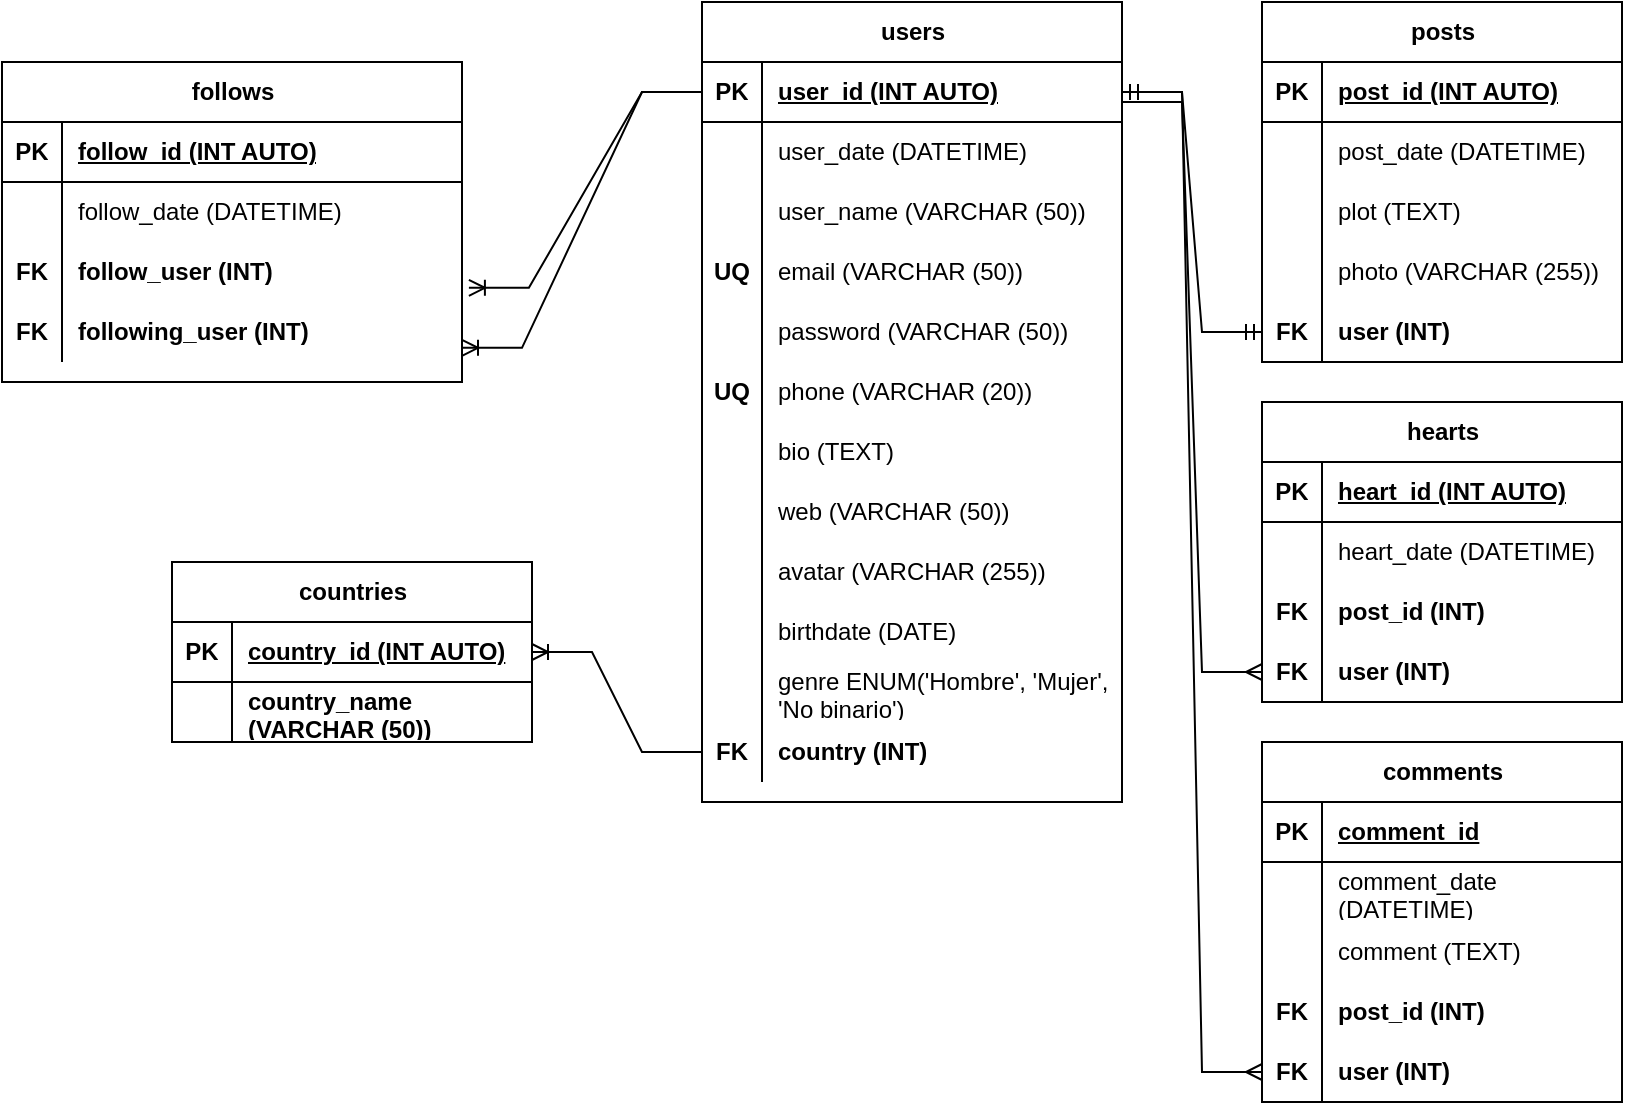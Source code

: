 <mxfile version="21.7.0" type="device">
  <diagram name="Page-1" id="sgZzlH1zVquV4x8EfuHN">
    <mxGraphModel dx="2109" dy="715" grid="1" gridSize="10" guides="1" tooltips="1" connect="1" arrows="1" fold="1" page="1" pageScale="1" pageWidth="850" pageHeight="1100" math="0" shadow="0">
      <root>
        <mxCell id="0" />
        <mxCell id="1" parent="0" />
        <mxCell id="8IPSAMu8CcWXUFWnxKdw-1" value="users" style="shape=table;startSize=30;container=1;collapsible=1;childLayout=tableLayout;fixedRows=1;rowLines=0;fontStyle=1;align=center;resizeLast=1;html=1;" vertex="1" parent="1">
          <mxGeometry x="180" y="290" width="210" height="400" as="geometry" />
        </mxCell>
        <mxCell id="8IPSAMu8CcWXUFWnxKdw-2" value="" style="shape=tableRow;horizontal=0;startSize=0;swimlaneHead=0;swimlaneBody=0;fillColor=none;collapsible=0;dropTarget=0;points=[[0,0.5],[1,0.5]];portConstraint=eastwest;top=0;left=0;right=0;bottom=1;" vertex="1" parent="8IPSAMu8CcWXUFWnxKdw-1">
          <mxGeometry y="30" width="210" height="30" as="geometry" />
        </mxCell>
        <mxCell id="8IPSAMu8CcWXUFWnxKdw-3" value="PK" style="shape=partialRectangle;connectable=0;fillColor=none;top=0;left=0;bottom=0;right=0;fontStyle=1;overflow=hidden;whiteSpace=wrap;html=1;" vertex="1" parent="8IPSAMu8CcWXUFWnxKdw-2">
          <mxGeometry width="30" height="30" as="geometry">
            <mxRectangle width="30" height="30" as="alternateBounds" />
          </mxGeometry>
        </mxCell>
        <mxCell id="8IPSAMu8CcWXUFWnxKdw-4" value="user_id (INT AUTO)" style="shape=partialRectangle;connectable=0;fillColor=none;top=0;left=0;bottom=0;right=0;align=left;spacingLeft=6;fontStyle=5;overflow=hidden;whiteSpace=wrap;html=1;" vertex="1" parent="8IPSAMu8CcWXUFWnxKdw-2">
          <mxGeometry x="30" width="180" height="30" as="geometry">
            <mxRectangle width="180" height="30" as="alternateBounds" />
          </mxGeometry>
        </mxCell>
        <mxCell id="8IPSAMu8CcWXUFWnxKdw-5" value="" style="shape=tableRow;horizontal=0;startSize=0;swimlaneHead=0;swimlaneBody=0;fillColor=none;collapsible=0;dropTarget=0;points=[[0,0.5],[1,0.5]];portConstraint=eastwest;top=0;left=0;right=0;bottom=0;" vertex="1" parent="8IPSAMu8CcWXUFWnxKdw-1">
          <mxGeometry y="60" width="210" height="30" as="geometry" />
        </mxCell>
        <mxCell id="8IPSAMu8CcWXUFWnxKdw-6" value="" style="shape=partialRectangle;connectable=0;fillColor=none;top=0;left=0;bottom=0;right=0;editable=1;overflow=hidden;whiteSpace=wrap;html=1;" vertex="1" parent="8IPSAMu8CcWXUFWnxKdw-5">
          <mxGeometry width="30" height="30" as="geometry">
            <mxRectangle width="30" height="30" as="alternateBounds" />
          </mxGeometry>
        </mxCell>
        <mxCell id="8IPSAMu8CcWXUFWnxKdw-7" value="user_date (DATETIME)" style="shape=partialRectangle;connectable=0;fillColor=none;top=0;left=0;bottom=0;right=0;align=left;spacingLeft=6;overflow=hidden;whiteSpace=wrap;html=1;" vertex="1" parent="8IPSAMu8CcWXUFWnxKdw-5">
          <mxGeometry x="30" width="180" height="30" as="geometry">
            <mxRectangle width="180" height="30" as="alternateBounds" />
          </mxGeometry>
        </mxCell>
        <mxCell id="8IPSAMu8CcWXUFWnxKdw-131" value="" style="shape=tableRow;horizontal=0;startSize=0;swimlaneHead=0;swimlaneBody=0;fillColor=none;collapsible=0;dropTarget=0;points=[[0,0.5],[1,0.5]];portConstraint=eastwest;top=0;left=0;right=0;bottom=0;" vertex="1" parent="8IPSAMu8CcWXUFWnxKdw-1">
          <mxGeometry y="90" width="210" height="30" as="geometry" />
        </mxCell>
        <mxCell id="8IPSAMu8CcWXUFWnxKdw-132" value="" style="shape=partialRectangle;connectable=0;fillColor=none;top=0;left=0;bottom=0;right=0;editable=1;overflow=hidden;whiteSpace=wrap;html=1;" vertex="1" parent="8IPSAMu8CcWXUFWnxKdw-131">
          <mxGeometry width="30" height="30" as="geometry">
            <mxRectangle width="30" height="30" as="alternateBounds" />
          </mxGeometry>
        </mxCell>
        <mxCell id="8IPSAMu8CcWXUFWnxKdw-133" value="user_name (VARCHAR (50))" style="shape=partialRectangle;connectable=0;fillColor=none;top=0;left=0;bottom=0;right=0;align=left;spacingLeft=6;overflow=hidden;whiteSpace=wrap;html=1;" vertex="1" parent="8IPSAMu8CcWXUFWnxKdw-131">
          <mxGeometry x="30" width="180" height="30" as="geometry">
            <mxRectangle width="180" height="30" as="alternateBounds" />
          </mxGeometry>
        </mxCell>
        <mxCell id="8IPSAMu8CcWXUFWnxKdw-8" value="" style="shape=tableRow;horizontal=0;startSize=0;swimlaneHead=0;swimlaneBody=0;fillColor=none;collapsible=0;dropTarget=0;points=[[0,0.5],[1,0.5]];portConstraint=eastwest;top=0;left=0;right=0;bottom=0;" vertex="1" parent="8IPSAMu8CcWXUFWnxKdw-1">
          <mxGeometry y="120" width="210" height="30" as="geometry" />
        </mxCell>
        <mxCell id="8IPSAMu8CcWXUFWnxKdw-9" value="&lt;b&gt;UQ&lt;/b&gt;" style="shape=partialRectangle;connectable=0;fillColor=none;top=0;left=0;bottom=0;right=0;editable=1;overflow=hidden;whiteSpace=wrap;html=1;" vertex="1" parent="8IPSAMu8CcWXUFWnxKdw-8">
          <mxGeometry width="30" height="30" as="geometry">
            <mxRectangle width="30" height="30" as="alternateBounds" />
          </mxGeometry>
        </mxCell>
        <mxCell id="8IPSAMu8CcWXUFWnxKdw-10" value="email (VARCHAR (50))" style="shape=partialRectangle;connectable=0;fillColor=none;top=0;left=0;bottom=0;right=0;align=left;spacingLeft=6;overflow=hidden;whiteSpace=wrap;html=1;" vertex="1" parent="8IPSAMu8CcWXUFWnxKdw-8">
          <mxGeometry x="30" width="180" height="30" as="geometry">
            <mxRectangle width="180" height="30" as="alternateBounds" />
          </mxGeometry>
        </mxCell>
        <mxCell id="8IPSAMu8CcWXUFWnxKdw-11" value="" style="shape=tableRow;horizontal=0;startSize=0;swimlaneHead=0;swimlaneBody=0;fillColor=none;collapsible=0;dropTarget=0;points=[[0,0.5],[1,0.5]];portConstraint=eastwest;top=0;left=0;right=0;bottom=0;" vertex="1" parent="8IPSAMu8CcWXUFWnxKdw-1">
          <mxGeometry y="150" width="210" height="30" as="geometry" />
        </mxCell>
        <mxCell id="8IPSAMu8CcWXUFWnxKdw-12" value="" style="shape=partialRectangle;connectable=0;fillColor=none;top=0;left=0;bottom=0;right=0;editable=1;overflow=hidden;whiteSpace=wrap;html=1;" vertex="1" parent="8IPSAMu8CcWXUFWnxKdw-11">
          <mxGeometry width="30" height="30" as="geometry">
            <mxRectangle width="30" height="30" as="alternateBounds" />
          </mxGeometry>
        </mxCell>
        <mxCell id="8IPSAMu8CcWXUFWnxKdw-13" value="password (VARCHAR (50))" style="shape=partialRectangle;connectable=0;fillColor=none;top=0;left=0;bottom=0;right=0;align=left;spacingLeft=6;overflow=hidden;whiteSpace=wrap;html=1;" vertex="1" parent="8IPSAMu8CcWXUFWnxKdw-11">
          <mxGeometry x="30" width="180" height="30" as="geometry">
            <mxRectangle width="180" height="30" as="alternateBounds" />
          </mxGeometry>
        </mxCell>
        <mxCell id="8IPSAMu8CcWXUFWnxKdw-14" value="" style="shape=tableRow;horizontal=0;startSize=0;swimlaneHead=0;swimlaneBody=0;fillColor=none;collapsible=0;dropTarget=0;points=[[0,0.5],[1,0.5]];portConstraint=eastwest;top=0;left=0;right=0;bottom=0;" vertex="1" parent="8IPSAMu8CcWXUFWnxKdw-1">
          <mxGeometry y="180" width="210" height="30" as="geometry" />
        </mxCell>
        <mxCell id="8IPSAMu8CcWXUFWnxKdw-15" value="&lt;b&gt;UQ&lt;/b&gt;" style="shape=partialRectangle;connectable=0;fillColor=none;top=0;left=0;bottom=0;right=0;editable=1;overflow=hidden;whiteSpace=wrap;html=1;" vertex="1" parent="8IPSAMu8CcWXUFWnxKdw-14">
          <mxGeometry width="30" height="30" as="geometry">
            <mxRectangle width="30" height="30" as="alternateBounds" />
          </mxGeometry>
        </mxCell>
        <mxCell id="8IPSAMu8CcWXUFWnxKdw-16" value="phone (VARCHAR (20))" style="shape=partialRectangle;connectable=0;fillColor=none;top=0;left=0;bottom=0;right=0;align=left;spacingLeft=6;overflow=hidden;whiteSpace=wrap;html=1;" vertex="1" parent="8IPSAMu8CcWXUFWnxKdw-14">
          <mxGeometry x="30" width="180" height="30" as="geometry">
            <mxRectangle width="180" height="30" as="alternateBounds" />
          </mxGeometry>
        </mxCell>
        <mxCell id="8IPSAMu8CcWXUFWnxKdw-36" value="" style="shape=tableRow;horizontal=0;startSize=0;swimlaneHead=0;swimlaneBody=0;fillColor=none;collapsible=0;dropTarget=0;points=[[0,0.5],[1,0.5]];portConstraint=eastwest;top=0;left=0;right=0;bottom=0;" vertex="1" parent="8IPSAMu8CcWXUFWnxKdw-1">
          <mxGeometry y="210" width="210" height="30" as="geometry" />
        </mxCell>
        <mxCell id="8IPSAMu8CcWXUFWnxKdw-37" value="" style="shape=partialRectangle;connectable=0;fillColor=none;top=0;left=0;bottom=0;right=0;editable=1;overflow=hidden;whiteSpace=wrap;html=1;" vertex="1" parent="8IPSAMu8CcWXUFWnxKdw-36">
          <mxGeometry width="30" height="30" as="geometry">
            <mxRectangle width="30" height="30" as="alternateBounds" />
          </mxGeometry>
        </mxCell>
        <mxCell id="8IPSAMu8CcWXUFWnxKdw-38" value="bio (TEXT)" style="shape=partialRectangle;connectable=0;fillColor=none;top=0;left=0;bottom=0;right=0;align=left;spacingLeft=6;overflow=hidden;whiteSpace=wrap;html=1;" vertex="1" parent="8IPSAMu8CcWXUFWnxKdw-36">
          <mxGeometry x="30" width="180" height="30" as="geometry">
            <mxRectangle width="180" height="30" as="alternateBounds" />
          </mxGeometry>
        </mxCell>
        <mxCell id="8IPSAMu8CcWXUFWnxKdw-39" value="" style="shape=tableRow;horizontal=0;startSize=0;swimlaneHead=0;swimlaneBody=0;fillColor=none;collapsible=0;dropTarget=0;points=[[0,0.5],[1,0.5]];portConstraint=eastwest;top=0;left=0;right=0;bottom=0;" vertex="1" parent="8IPSAMu8CcWXUFWnxKdw-1">
          <mxGeometry y="240" width="210" height="30" as="geometry" />
        </mxCell>
        <mxCell id="8IPSAMu8CcWXUFWnxKdw-40" value="" style="shape=partialRectangle;connectable=0;fillColor=none;top=0;left=0;bottom=0;right=0;editable=1;overflow=hidden;whiteSpace=wrap;html=1;" vertex="1" parent="8IPSAMu8CcWXUFWnxKdw-39">
          <mxGeometry width="30" height="30" as="geometry">
            <mxRectangle width="30" height="30" as="alternateBounds" />
          </mxGeometry>
        </mxCell>
        <mxCell id="8IPSAMu8CcWXUFWnxKdw-41" value="web (VARCHAR (50))" style="shape=partialRectangle;connectable=0;fillColor=none;top=0;left=0;bottom=0;right=0;align=left;spacingLeft=6;overflow=hidden;whiteSpace=wrap;html=1;" vertex="1" parent="8IPSAMu8CcWXUFWnxKdw-39">
          <mxGeometry x="30" width="180" height="30" as="geometry">
            <mxRectangle width="180" height="30" as="alternateBounds" />
          </mxGeometry>
        </mxCell>
        <mxCell id="8IPSAMu8CcWXUFWnxKdw-42" value="" style="shape=tableRow;horizontal=0;startSize=0;swimlaneHead=0;swimlaneBody=0;fillColor=none;collapsible=0;dropTarget=0;points=[[0,0.5],[1,0.5]];portConstraint=eastwest;top=0;left=0;right=0;bottom=0;" vertex="1" parent="8IPSAMu8CcWXUFWnxKdw-1">
          <mxGeometry y="270" width="210" height="30" as="geometry" />
        </mxCell>
        <mxCell id="8IPSAMu8CcWXUFWnxKdw-43" value="" style="shape=partialRectangle;connectable=0;fillColor=none;top=0;left=0;bottom=0;right=0;editable=1;overflow=hidden;whiteSpace=wrap;html=1;" vertex="1" parent="8IPSAMu8CcWXUFWnxKdw-42">
          <mxGeometry width="30" height="30" as="geometry">
            <mxRectangle width="30" height="30" as="alternateBounds" />
          </mxGeometry>
        </mxCell>
        <mxCell id="8IPSAMu8CcWXUFWnxKdw-44" value="avatar (VARCHAR (255))" style="shape=partialRectangle;connectable=0;fillColor=none;top=0;left=0;bottom=0;right=0;align=left;spacingLeft=6;overflow=hidden;whiteSpace=wrap;html=1;" vertex="1" parent="8IPSAMu8CcWXUFWnxKdw-42">
          <mxGeometry x="30" width="180" height="30" as="geometry">
            <mxRectangle width="180" height="30" as="alternateBounds" />
          </mxGeometry>
        </mxCell>
        <mxCell id="8IPSAMu8CcWXUFWnxKdw-45" value="" style="shape=tableRow;horizontal=0;startSize=0;swimlaneHead=0;swimlaneBody=0;fillColor=none;collapsible=0;dropTarget=0;points=[[0,0.5],[1,0.5]];portConstraint=eastwest;top=0;left=0;right=0;bottom=0;" vertex="1" parent="8IPSAMu8CcWXUFWnxKdw-1">
          <mxGeometry y="300" width="210" height="30" as="geometry" />
        </mxCell>
        <mxCell id="8IPSAMu8CcWXUFWnxKdw-46" value="" style="shape=partialRectangle;connectable=0;fillColor=none;top=0;left=0;bottom=0;right=0;editable=1;overflow=hidden;whiteSpace=wrap;html=1;" vertex="1" parent="8IPSAMu8CcWXUFWnxKdw-45">
          <mxGeometry width="30" height="30" as="geometry">
            <mxRectangle width="30" height="30" as="alternateBounds" />
          </mxGeometry>
        </mxCell>
        <mxCell id="8IPSAMu8CcWXUFWnxKdw-47" value="birthdate (DATE)" style="shape=partialRectangle;connectable=0;fillColor=none;top=0;left=0;bottom=0;right=0;align=left;spacingLeft=6;overflow=hidden;whiteSpace=wrap;html=1;" vertex="1" parent="8IPSAMu8CcWXUFWnxKdw-45">
          <mxGeometry x="30" width="180" height="30" as="geometry">
            <mxRectangle width="180" height="30" as="alternateBounds" />
          </mxGeometry>
        </mxCell>
        <mxCell id="8IPSAMu8CcWXUFWnxKdw-48" value="" style="shape=tableRow;horizontal=0;startSize=0;swimlaneHead=0;swimlaneBody=0;fillColor=none;collapsible=0;dropTarget=0;points=[[0,0.5],[1,0.5]];portConstraint=eastwest;top=0;left=0;right=0;bottom=0;" vertex="1" parent="8IPSAMu8CcWXUFWnxKdw-1">
          <mxGeometry y="330" width="210" height="30" as="geometry" />
        </mxCell>
        <mxCell id="8IPSAMu8CcWXUFWnxKdw-49" value="" style="shape=partialRectangle;connectable=0;fillColor=none;top=0;left=0;bottom=0;right=0;editable=1;overflow=hidden;whiteSpace=wrap;html=1;" vertex="1" parent="8IPSAMu8CcWXUFWnxKdw-48">
          <mxGeometry width="30" height="30" as="geometry">
            <mxRectangle width="30" height="30" as="alternateBounds" />
          </mxGeometry>
        </mxCell>
        <mxCell id="8IPSAMu8CcWXUFWnxKdw-50" value="genre ENUM(&#39;Hombre&#39;, &#39;Mujer&#39;, &#39;No binario&#39;)" style="shape=partialRectangle;connectable=0;fillColor=none;top=0;left=0;bottom=0;right=0;align=left;spacingLeft=6;overflow=hidden;whiteSpace=wrap;html=1;" vertex="1" parent="8IPSAMu8CcWXUFWnxKdw-48">
          <mxGeometry x="30" width="180" height="30" as="geometry">
            <mxRectangle width="180" height="30" as="alternateBounds" />
          </mxGeometry>
        </mxCell>
        <mxCell id="8IPSAMu8CcWXUFWnxKdw-51" value="" style="shape=tableRow;horizontal=0;startSize=0;swimlaneHead=0;swimlaneBody=0;fillColor=none;collapsible=0;dropTarget=0;points=[[0,0.5],[1,0.5]];portConstraint=eastwest;top=0;left=0;right=0;bottom=0;" vertex="1" parent="8IPSAMu8CcWXUFWnxKdw-1">
          <mxGeometry y="360" width="210" height="30" as="geometry" />
        </mxCell>
        <mxCell id="8IPSAMu8CcWXUFWnxKdw-52" value="&lt;b&gt;FK&lt;/b&gt;" style="shape=partialRectangle;connectable=0;fillColor=none;top=0;left=0;bottom=0;right=0;editable=1;overflow=hidden;whiteSpace=wrap;html=1;" vertex="1" parent="8IPSAMu8CcWXUFWnxKdw-51">
          <mxGeometry width="30" height="30" as="geometry">
            <mxRectangle width="30" height="30" as="alternateBounds" />
          </mxGeometry>
        </mxCell>
        <mxCell id="8IPSAMu8CcWXUFWnxKdw-53" value="&lt;b&gt;country (INT)&lt;/b&gt;" style="shape=partialRectangle;connectable=0;fillColor=none;top=0;left=0;bottom=0;right=0;align=left;spacingLeft=6;overflow=hidden;whiteSpace=wrap;html=1;" vertex="1" parent="8IPSAMu8CcWXUFWnxKdw-51">
          <mxGeometry x="30" width="180" height="30" as="geometry">
            <mxRectangle width="180" height="30" as="alternateBounds" />
          </mxGeometry>
        </mxCell>
        <mxCell id="8IPSAMu8CcWXUFWnxKdw-55" value="posts" style="shape=table;startSize=30;container=1;collapsible=1;childLayout=tableLayout;fixedRows=1;rowLines=0;fontStyle=1;align=center;resizeLast=1;html=1;" vertex="1" parent="1">
          <mxGeometry x="460" y="290" width="180" height="180" as="geometry" />
        </mxCell>
        <mxCell id="8IPSAMu8CcWXUFWnxKdw-56" value="" style="shape=tableRow;horizontal=0;startSize=0;swimlaneHead=0;swimlaneBody=0;fillColor=none;collapsible=0;dropTarget=0;points=[[0,0.5],[1,0.5]];portConstraint=eastwest;top=0;left=0;right=0;bottom=1;" vertex="1" parent="8IPSAMu8CcWXUFWnxKdw-55">
          <mxGeometry y="30" width="180" height="30" as="geometry" />
        </mxCell>
        <mxCell id="8IPSAMu8CcWXUFWnxKdw-57" value="PK" style="shape=partialRectangle;connectable=0;fillColor=none;top=0;left=0;bottom=0;right=0;fontStyle=1;overflow=hidden;whiteSpace=wrap;html=1;" vertex="1" parent="8IPSAMu8CcWXUFWnxKdw-56">
          <mxGeometry width="30" height="30" as="geometry">
            <mxRectangle width="30" height="30" as="alternateBounds" />
          </mxGeometry>
        </mxCell>
        <mxCell id="8IPSAMu8CcWXUFWnxKdw-58" value="post_id (INT AUTO)" style="shape=partialRectangle;connectable=0;fillColor=none;top=0;left=0;bottom=0;right=0;align=left;spacingLeft=6;fontStyle=5;overflow=hidden;whiteSpace=wrap;html=1;" vertex="1" parent="8IPSAMu8CcWXUFWnxKdw-56">
          <mxGeometry x="30" width="150" height="30" as="geometry">
            <mxRectangle width="150" height="30" as="alternateBounds" />
          </mxGeometry>
        </mxCell>
        <mxCell id="8IPSAMu8CcWXUFWnxKdw-59" value="" style="shape=tableRow;horizontal=0;startSize=0;swimlaneHead=0;swimlaneBody=0;fillColor=none;collapsible=0;dropTarget=0;points=[[0,0.5],[1,0.5]];portConstraint=eastwest;top=0;left=0;right=0;bottom=0;" vertex="1" parent="8IPSAMu8CcWXUFWnxKdw-55">
          <mxGeometry y="60" width="180" height="30" as="geometry" />
        </mxCell>
        <mxCell id="8IPSAMu8CcWXUFWnxKdw-60" value="" style="shape=partialRectangle;connectable=0;fillColor=none;top=0;left=0;bottom=0;right=0;editable=1;overflow=hidden;whiteSpace=wrap;html=1;" vertex="1" parent="8IPSAMu8CcWXUFWnxKdw-59">
          <mxGeometry width="30" height="30" as="geometry">
            <mxRectangle width="30" height="30" as="alternateBounds" />
          </mxGeometry>
        </mxCell>
        <mxCell id="8IPSAMu8CcWXUFWnxKdw-61" value="post_date (DATETIME)" style="shape=partialRectangle;connectable=0;fillColor=none;top=0;left=0;bottom=0;right=0;align=left;spacingLeft=6;overflow=hidden;whiteSpace=wrap;html=1;" vertex="1" parent="8IPSAMu8CcWXUFWnxKdw-59">
          <mxGeometry x="30" width="150" height="30" as="geometry">
            <mxRectangle width="150" height="30" as="alternateBounds" />
          </mxGeometry>
        </mxCell>
        <mxCell id="8IPSAMu8CcWXUFWnxKdw-62" value="" style="shape=tableRow;horizontal=0;startSize=0;swimlaneHead=0;swimlaneBody=0;fillColor=none;collapsible=0;dropTarget=0;points=[[0,0.5],[1,0.5]];portConstraint=eastwest;top=0;left=0;right=0;bottom=0;" vertex="1" parent="8IPSAMu8CcWXUFWnxKdw-55">
          <mxGeometry y="90" width="180" height="30" as="geometry" />
        </mxCell>
        <mxCell id="8IPSAMu8CcWXUFWnxKdw-63" value="" style="shape=partialRectangle;connectable=0;fillColor=none;top=0;left=0;bottom=0;right=0;editable=1;overflow=hidden;whiteSpace=wrap;html=1;" vertex="1" parent="8IPSAMu8CcWXUFWnxKdw-62">
          <mxGeometry width="30" height="30" as="geometry">
            <mxRectangle width="30" height="30" as="alternateBounds" />
          </mxGeometry>
        </mxCell>
        <mxCell id="8IPSAMu8CcWXUFWnxKdw-64" value="plot (TEXT)" style="shape=partialRectangle;connectable=0;fillColor=none;top=0;left=0;bottom=0;right=0;align=left;spacingLeft=6;overflow=hidden;whiteSpace=wrap;html=1;" vertex="1" parent="8IPSAMu8CcWXUFWnxKdw-62">
          <mxGeometry x="30" width="150" height="30" as="geometry">
            <mxRectangle width="150" height="30" as="alternateBounds" />
          </mxGeometry>
        </mxCell>
        <mxCell id="8IPSAMu8CcWXUFWnxKdw-65" value="" style="shape=tableRow;horizontal=0;startSize=0;swimlaneHead=0;swimlaneBody=0;fillColor=none;collapsible=0;dropTarget=0;points=[[0,0.5],[1,0.5]];portConstraint=eastwest;top=0;left=0;right=0;bottom=0;" vertex="1" parent="8IPSAMu8CcWXUFWnxKdw-55">
          <mxGeometry y="120" width="180" height="30" as="geometry" />
        </mxCell>
        <mxCell id="8IPSAMu8CcWXUFWnxKdw-66" value="" style="shape=partialRectangle;connectable=0;fillColor=none;top=0;left=0;bottom=0;right=0;editable=1;overflow=hidden;whiteSpace=wrap;html=1;" vertex="1" parent="8IPSAMu8CcWXUFWnxKdw-65">
          <mxGeometry width="30" height="30" as="geometry">
            <mxRectangle width="30" height="30" as="alternateBounds" />
          </mxGeometry>
        </mxCell>
        <mxCell id="8IPSAMu8CcWXUFWnxKdw-67" value="photo (VARCHAR (255))" style="shape=partialRectangle;connectable=0;fillColor=none;top=0;left=0;bottom=0;right=0;align=left;spacingLeft=6;overflow=hidden;whiteSpace=wrap;html=1;" vertex="1" parent="8IPSAMu8CcWXUFWnxKdw-65">
          <mxGeometry x="30" width="150" height="30" as="geometry">
            <mxRectangle width="150" height="30" as="alternateBounds" />
          </mxGeometry>
        </mxCell>
        <mxCell id="8IPSAMu8CcWXUFWnxKdw-68" value="" style="shape=tableRow;horizontal=0;startSize=0;swimlaneHead=0;swimlaneBody=0;fillColor=none;collapsible=0;dropTarget=0;points=[[0,0.5],[1,0.5]];portConstraint=eastwest;top=0;left=0;right=0;bottom=0;" vertex="1" parent="8IPSAMu8CcWXUFWnxKdw-55">
          <mxGeometry y="150" width="180" height="30" as="geometry" />
        </mxCell>
        <mxCell id="8IPSAMu8CcWXUFWnxKdw-69" value="&lt;b&gt;FK&lt;/b&gt;" style="shape=partialRectangle;connectable=0;fillColor=none;top=0;left=0;bottom=0;right=0;editable=1;overflow=hidden;whiteSpace=wrap;html=1;" vertex="1" parent="8IPSAMu8CcWXUFWnxKdw-68">
          <mxGeometry width="30" height="30" as="geometry">
            <mxRectangle width="30" height="30" as="alternateBounds" />
          </mxGeometry>
        </mxCell>
        <mxCell id="8IPSAMu8CcWXUFWnxKdw-70" value="&lt;b&gt;user (INT)&lt;/b&gt;" style="shape=partialRectangle;connectable=0;fillColor=none;top=0;left=0;bottom=0;right=0;align=left;spacingLeft=6;overflow=hidden;whiteSpace=wrap;html=1;" vertex="1" parent="8IPSAMu8CcWXUFWnxKdw-68">
          <mxGeometry x="30" width="150" height="30" as="geometry">
            <mxRectangle width="150" height="30" as="alternateBounds" />
          </mxGeometry>
        </mxCell>
        <mxCell id="8IPSAMu8CcWXUFWnxKdw-71" value="comments" style="shape=table;startSize=30;container=1;collapsible=1;childLayout=tableLayout;fixedRows=1;rowLines=0;fontStyle=1;align=center;resizeLast=1;html=1;" vertex="1" parent="1">
          <mxGeometry x="460" y="660" width="180" height="180" as="geometry" />
        </mxCell>
        <mxCell id="8IPSAMu8CcWXUFWnxKdw-72" value="" style="shape=tableRow;horizontal=0;startSize=0;swimlaneHead=0;swimlaneBody=0;fillColor=none;collapsible=0;dropTarget=0;points=[[0,0.5],[1,0.5]];portConstraint=eastwest;top=0;left=0;right=0;bottom=1;" vertex="1" parent="8IPSAMu8CcWXUFWnxKdw-71">
          <mxGeometry y="30" width="180" height="30" as="geometry" />
        </mxCell>
        <mxCell id="8IPSAMu8CcWXUFWnxKdw-73" value="PK" style="shape=partialRectangle;connectable=0;fillColor=none;top=0;left=0;bottom=0;right=0;fontStyle=1;overflow=hidden;whiteSpace=wrap;html=1;" vertex="1" parent="8IPSAMu8CcWXUFWnxKdw-72">
          <mxGeometry width="30" height="30" as="geometry">
            <mxRectangle width="30" height="30" as="alternateBounds" />
          </mxGeometry>
        </mxCell>
        <mxCell id="8IPSAMu8CcWXUFWnxKdw-74" value="comment_id" style="shape=partialRectangle;connectable=0;fillColor=none;top=0;left=0;bottom=0;right=0;align=left;spacingLeft=6;fontStyle=5;overflow=hidden;whiteSpace=wrap;html=1;" vertex="1" parent="8IPSAMu8CcWXUFWnxKdw-72">
          <mxGeometry x="30" width="150" height="30" as="geometry">
            <mxRectangle width="150" height="30" as="alternateBounds" />
          </mxGeometry>
        </mxCell>
        <mxCell id="8IPSAMu8CcWXUFWnxKdw-75" value="" style="shape=tableRow;horizontal=0;startSize=0;swimlaneHead=0;swimlaneBody=0;fillColor=none;collapsible=0;dropTarget=0;points=[[0,0.5],[1,0.5]];portConstraint=eastwest;top=0;left=0;right=0;bottom=0;" vertex="1" parent="8IPSAMu8CcWXUFWnxKdw-71">
          <mxGeometry y="60" width="180" height="30" as="geometry" />
        </mxCell>
        <mxCell id="8IPSAMu8CcWXUFWnxKdw-76" value="" style="shape=partialRectangle;connectable=0;fillColor=none;top=0;left=0;bottom=0;right=0;editable=1;overflow=hidden;whiteSpace=wrap;html=1;" vertex="1" parent="8IPSAMu8CcWXUFWnxKdw-75">
          <mxGeometry width="30" height="30" as="geometry">
            <mxRectangle width="30" height="30" as="alternateBounds" />
          </mxGeometry>
        </mxCell>
        <mxCell id="8IPSAMu8CcWXUFWnxKdw-77" value="comment_date (DATETIME)" style="shape=partialRectangle;connectable=0;fillColor=none;top=0;left=0;bottom=0;right=0;align=left;spacingLeft=6;overflow=hidden;whiteSpace=wrap;html=1;" vertex="1" parent="8IPSAMu8CcWXUFWnxKdw-75">
          <mxGeometry x="30" width="150" height="30" as="geometry">
            <mxRectangle width="150" height="30" as="alternateBounds" />
          </mxGeometry>
        </mxCell>
        <mxCell id="8IPSAMu8CcWXUFWnxKdw-78" value="" style="shape=tableRow;horizontal=0;startSize=0;swimlaneHead=0;swimlaneBody=0;fillColor=none;collapsible=0;dropTarget=0;points=[[0,0.5],[1,0.5]];portConstraint=eastwest;top=0;left=0;right=0;bottom=0;" vertex="1" parent="8IPSAMu8CcWXUFWnxKdw-71">
          <mxGeometry y="90" width="180" height="30" as="geometry" />
        </mxCell>
        <mxCell id="8IPSAMu8CcWXUFWnxKdw-79" value="" style="shape=partialRectangle;connectable=0;fillColor=none;top=0;left=0;bottom=0;right=0;editable=1;overflow=hidden;whiteSpace=wrap;html=1;" vertex="1" parent="8IPSAMu8CcWXUFWnxKdw-78">
          <mxGeometry width="30" height="30" as="geometry">
            <mxRectangle width="30" height="30" as="alternateBounds" />
          </mxGeometry>
        </mxCell>
        <mxCell id="8IPSAMu8CcWXUFWnxKdw-80" value="comment (TEXT)" style="shape=partialRectangle;connectable=0;fillColor=none;top=0;left=0;bottom=0;right=0;align=left;spacingLeft=6;overflow=hidden;whiteSpace=wrap;html=1;" vertex="1" parent="8IPSAMu8CcWXUFWnxKdw-78">
          <mxGeometry x="30" width="150" height="30" as="geometry">
            <mxRectangle width="150" height="30" as="alternateBounds" />
          </mxGeometry>
        </mxCell>
        <mxCell id="8IPSAMu8CcWXUFWnxKdw-81" value="" style="shape=tableRow;horizontal=0;startSize=0;swimlaneHead=0;swimlaneBody=0;fillColor=none;collapsible=0;dropTarget=0;points=[[0,0.5],[1,0.5]];portConstraint=eastwest;top=0;left=0;right=0;bottom=0;" vertex="1" parent="8IPSAMu8CcWXUFWnxKdw-71">
          <mxGeometry y="120" width="180" height="30" as="geometry" />
        </mxCell>
        <mxCell id="8IPSAMu8CcWXUFWnxKdw-82" value="&lt;b&gt;FK&lt;/b&gt;" style="shape=partialRectangle;connectable=0;fillColor=none;top=0;left=0;bottom=0;right=0;editable=1;overflow=hidden;whiteSpace=wrap;html=1;" vertex="1" parent="8IPSAMu8CcWXUFWnxKdw-81">
          <mxGeometry width="30" height="30" as="geometry">
            <mxRectangle width="30" height="30" as="alternateBounds" />
          </mxGeometry>
        </mxCell>
        <mxCell id="8IPSAMu8CcWXUFWnxKdw-83" value="&lt;b&gt;post_id (INT)&lt;/b&gt;" style="shape=partialRectangle;connectable=0;fillColor=none;top=0;left=0;bottom=0;right=0;align=left;spacingLeft=6;overflow=hidden;whiteSpace=wrap;html=1;" vertex="1" parent="8IPSAMu8CcWXUFWnxKdw-81">
          <mxGeometry x="30" width="150" height="30" as="geometry">
            <mxRectangle width="150" height="30" as="alternateBounds" />
          </mxGeometry>
        </mxCell>
        <mxCell id="8IPSAMu8CcWXUFWnxKdw-84" value="" style="shape=tableRow;horizontal=0;startSize=0;swimlaneHead=0;swimlaneBody=0;fillColor=none;collapsible=0;dropTarget=0;points=[[0,0.5],[1,0.5]];portConstraint=eastwest;top=0;left=0;right=0;bottom=0;" vertex="1" parent="8IPSAMu8CcWXUFWnxKdw-71">
          <mxGeometry y="150" width="180" height="30" as="geometry" />
        </mxCell>
        <mxCell id="8IPSAMu8CcWXUFWnxKdw-85" value="&lt;b&gt;FK&lt;/b&gt;" style="shape=partialRectangle;connectable=0;fillColor=none;top=0;left=0;bottom=0;right=0;editable=1;overflow=hidden;whiteSpace=wrap;html=1;" vertex="1" parent="8IPSAMu8CcWXUFWnxKdw-84">
          <mxGeometry width="30" height="30" as="geometry">
            <mxRectangle width="30" height="30" as="alternateBounds" />
          </mxGeometry>
        </mxCell>
        <mxCell id="8IPSAMu8CcWXUFWnxKdw-86" value="&lt;b&gt;user (INT)&lt;/b&gt;" style="shape=partialRectangle;connectable=0;fillColor=none;top=0;left=0;bottom=0;right=0;align=left;spacingLeft=6;overflow=hidden;whiteSpace=wrap;html=1;" vertex="1" parent="8IPSAMu8CcWXUFWnxKdw-84">
          <mxGeometry x="30" width="150" height="30" as="geometry">
            <mxRectangle width="150" height="30" as="alternateBounds" />
          </mxGeometry>
        </mxCell>
        <mxCell id="8IPSAMu8CcWXUFWnxKdw-87" value="hearts" style="shape=table;startSize=30;container=1;collapsible=1;childLayout=tableLayout;fixedRows=1;rowLines=0;fontStyle=1;align=center;resizeLast=1;html=1;" vertex="1" parent="1">
          <mxGeometry x="460" y="490" width="180" height="150" as="geometry" />
        </mxCell>
        <mxCell id="8IPSAMu8CcWXUFWnxKdw-88" value="" style="shape=tableRow;horizontal=0;startSize=0;swimlaneHead=0;swimlaneBody=0;fillColor=none;collapsible=0;dropTarget=0;points=[[0,0.5],[1,0.5]];portConstraint=eastwest;top=0;left=0;right=0;bottom=1;" vertex="1" parent="8IPSAMu8CcWXUFWnxKdw-87">
          <mxGeometry y="30" width="180" height="30" as="geometry" />
        </mxCell>
        <mxCell id="8IPSAMu8CcWXUFWnxKdw-89" value="PK" style="shape=partialRectangle;connectable=0;fillColor=none;top=0;left=0;bottom=0;right=0;fontStyle=1;overflow=hidden;whiteSpace=wrap;html=1;" vertex="1" parent="8IPSAMu8CcWXUFWnxKdw-88">
          <mxGeometry width="30" height="30" as="geometry">
            <mxRectangle width="30" height="30" as="alternateBounds" />
          </mxGeometry>
        </mxCell>
        <mxCell id="8IPSAMu8CcWXUFWnxKdw-90" value="heart_id (INT AUTO)" style="shape=partialRectangle;connectable=0;fillColor=none;top=0;left=0;bottom=0;right=0;align=left;spacingLeft=6;fontStyle=5;overflow=hidden;whiteSpace=wrap;html=1;" vertex="1" parent="8IPSAMu8CcWXUFWnxKdw-88">
          <mxGeometry x="30" width="150" height="30" as="geometry">
            <mxRectangle width="150" height="30" as="alternateBounds" />
          </mxGeometry>
        </mxCell>
        <mxCell id="8IPSAMu8CcWXUFWnxKdw-91" value="" style="shape=tableRow;horizontal=0;startSize=0;swimlaneHead=0;swimlaneBody=0;fillColor=none;collapsible=0;dropTarget=0;points=[[0,0.5],[1,0.5]];portConstraint=eastwest;top=0;left=0;right=0;bottom=0;" vertex="1" parent="8IPSAMu8CcWXUFWnxKdw-87">
          <mxGeometry y="60" width="180" height="30" as="geometry" />
        </mxCell>
        <mxCell id="8IPSAMu8CcWXUFWnxKdw-92" value="" style="shape=partialRectangle;connectable=0;fillColor=none;top=0;left=0;bottom=0;right=0;editable=1;overflow=hidden;whiteSpace=wrap;html=1;" vertex="1" parent="8IPSAMu8CcWXUFWnxKdw-91">
          <mxGeometry width="30" height="30" as="geometry">
            <mxRectangle width="30" height="30" as="alternateBounds" />
          </mxGeometry>
        </mxCell>
        <mxCell id="8IPSAMu8CcWXUFWnxKdw-93" value="heart_date (DATETIME)" style="shape=partialRectangle;connectable=0;fillColor=none;top=0;left=0;bottom=0;right=0;align=left;spacingLeft=6;overflow=hidden;whiteSpace=wrap;html=1;" vertex="1" parent="8IPSAMu8CcWXUFWnxKdw-91">
          <mxGeometry x="30" width="150" height="30" as="geometry">
            <mxRectangle width="150" height="30" as="alternateBounds" />
          </mxGeometry>
        </mxCell>
        <mxCell id="8IPSAMu8CcWXUFWnxKdw-94" value="" style="shape=tableRow;horizontal=0;startSize=0;swimlaneHead=0;swimlaneBody=0;fillColor=none;collapsible=0;dropTarget=0;points=[[0,0.5],[1,0.5]];portConstraint=eastwest;top=0;left=0;right=0;bottom=0;" vertex="1" parent="8IPSAMu8CcWXUFWnxKdw-87">
          <mxGeometry y="90" width="180" height="30" as="geometry" />
        </mxCell>
        <mxCell id="8IPSAMu8CcWXUFWnxKdw-95" value="&lt;b&gt;FK&lt;/b&gt;" style="shape=partialRectangle;connectable=0;fillColor=none;top=0;left=0;bottom=0;right=0;editable=1;overflow=hidden;whiteSpace=wrap;html=1;" vertex="1" parent="8IPSAMu8CcWXUFWnxKdw-94">
          <mxGeometry width="30" height="30" as="geometry">
            <mxRectangle width="30" height="30" as="alternateBounds" />
          </mxGeometry>
        </mxCell>
        <mxCell id="8IPSAMu8CcWXUFWnxKdw-96" value="&lt;b&gt;post_id (INT)&lt;/b&gt;" style="shape=partialRectangle;connectable=0;fillColor=none;top=0;left=0;bottom=0;right=0;align=left;spacingLeft=6;overflow=hidden;whiteSpace=wrap;html=1;" vertex="1" parent="8IPSAMu8CcWXUFWnxKdw-94">
          <mxGeometry x="30" width="150" height="30" as="geometry">
            <mxRectangle width="150" height="30" as="alternateBounds" />
          </mxGeometry>
        </mxCell>
        <mxCell id="8IPSAMu8CcWXUFWnxKdw-97" value="" style="shape=tableRow;horizontal=0;startSize=0;swimlaneHead=0;swimlaneBody=0;fillColor=none;collapsible=0;dropTarget=0;points=[[0,0.5],[1,0.5]];portConstraint=eastwest;top=0;left=0;right=0;bottom=0;" vertex="1" parent="8IPSAMu8CcWXUFWnxKdw-87">
          <mxGeometry y="120" width="180" height="30" as="geometry" />
        </mxCell>
        <mxCell id="8IPSAMu8CcWXUFWnxKdw-98" value="&lt;b&gt;FK&lt;/b&gt;" style="shape=partialRectangle;connectable=0;fillColor=none;top=0;left=0;bottom=0;right=0;editable=1;overflow=hidden;whiteSpace=wrap;html=1;" vertex="1" parent="8IPSAMu8CcWXUFWnxKdw-97">
          <mxGeometry width="30" height="30" as="geometry">
            <mxRectangle width="30" height="30" as="alternateBounds" />
          </mxGeometry>
        </mxCell>
        <mxCell id="8IPSAMu8CcWXUFWnxKdw-99" value="&lt;b&gt;user (INT)&lt;/b&gt;" style="shape=partialRectangle;connectable=0;fillColor=none;top=0;left=0;bottom=0;right=0;align=left;spacingLeft=6;overflow=hidden;whiteSpace=wrap;html=1;" vertex="1" parent="8IPSAMu8CcWXUFWnxKdw-97">
          <mxGeometry x="30" width="150" height="30" as="geometry">
            <mxRectangle width="150" height="30" as="alternateBounds" />
          </mxGeometry>
        </mxCell>
        <mxCell id="8IPSAMu8CcWXUFWnxKdw-100" value="follows" style="shape=table;startSize=30;container=1;collapsible=1;childLayout=tableLayout;fixedRows=1;rowLines=0;fontStyle=1;align=center;resizeLast=1;html=1;" vertex="1" parent="1">
          <mxGeometry x="-170" y="320" width="230" height="160" as="geometry" />
        </mxCell>
        <mxCell id="8IPSAMu8CcWXUFWnxKdw-101" value="" style="shape=tableRow;horizontal=0;startSize=0;swimlaneHead=0;swimlaneBody=0;fillColor=none;collapsible=0;dropTarget=0;points=[[0,0.5],[1,0.5]];portConstraint=eastwest;top=0;left=0;right=0;bottom=1;" vertex="1" parent="8IPSAMu8CcWXUFWnxKdw-100">
          <mxGeometry y="30" width="230" height="30" as="geometry" />
        </mxCell>
        <mxCell id="8IPSAMu8CcWXUFWnxKdw-102" value="PK" style="shape=partialRectangle;connectable=0;fillColor=none;top=0;left=0;bottom=0;right=0;fontStyle=1;overflow=hidden;whiteSpace=wrap;html=1;" vertex="1" parent="8IPSAMu8CcWXUFWnxKdw-101">
          <mxGeometry width="30" height="30" as="geometry">
            <mxRectangle width="30" height="30" as="alternateBounds" />
          </mxGeometry>
        </mxCell>
        <mxCell id="8IPSAMu8CcWXUFWnxKdw-103" value="follow_id (INT AUTO)" style="shape=partialRectangle;connectable=0;fillColor=none;top=0;left=0;bottom=0;right=0;align=left;spacingLeft=6;fontStyle=5;overflow=hidden;whiteSpace=wrap;html=1;" vertex="1" parent="8IPSAMu8CcWXUFWnxKdw-101">
          <mxGeometry x="30" width="200" height="30" as="geometry">
            <mxRectangle width="200" height="30" as="alternateBounds" />
          </mxGeometry>
        </mxCell>
        <mxCell id="8IPSAMu8CcWXUFWnxKdw-104" value="" style="shape=tableRow;horizontal=0;startSize=0;swimlaneHead=0;swimlaneBody=0;fillColor=none;collapsible=0;dropTarget=0;points=[[0,0.5],[1,0.5]];portConstraint=eastwest;top=0;left=0;right=0;bottom=0;" vertex="1" parent="8IPSAMu8CcWXUFWnxKdw-100">
          <mxGeometry y="60" width="230" height="30" as="geometry" />
        </mxCell>
        <mxCell id="8IPSAMu8CcWXUFWnxKdw-105" value="" style="shape=partialRectangle;connectable=0;fillColor=none;top=0;left=0;bottom=0;right=0;editable=1;overflow=hidden;whiteSpace=wrap;html=1;" vertex="1" parent="8IPSAMu8CcWXUFWnxKdw-104">
          <mxGeometry width="30" height="30" as="geometry">
            <mxRectangle width="30" height="30" as="alternateBounds" />
          </mxGeometry>
        </mxCell>
        <mxCell id="8IPSAMu8CcWXUFWnxKdw-106" value="follow_date (DATETIME)" style="shape=partialRectangle;connectable=0;fillColor=none;top=0;left=0;bottom=0;right=0;align=left;spacingLeft=6;overflow=hidden;whiteSpace=wrap;html=1;" vertex="1" parent="8IPSAMu8CcWXUFWnxKdw-104">
          <mxGeometry x="30" width="200" height="30" as="geometry">
            <mxRectangle width="200" height="30" as="alternateBounds" />
          </mxGeometry>
        </mxCell>
        <mxCell id="8IPSAMu8CcWXUFWnxKdw-107" value="" style="shape=tableRow;horizontal=0;startSize=0;swimlaneHead=0;swimlaneBody=0;fillColor=none;collapsible=0;dropTarget=0;points=[[0,0.5],[1,0.5]];portConstraint=eastwest;top=0;left=0;right=0;bottom=0;" vertex="1" parent="8IPSAMu8CcWXUFWnxKdw-100">
          <mxGeometry y="90" width="230" height="30" as="geometry" />
        </mxCell>
        <mxCell id="8IPSAMu8CcWXUFWnxKdw-108" value="&lt;b&gt;FK&lt;/b&gt;" style="shape=partialRectangle;connectable=0;fillColor=none;top=0;left=0;bottom=0;right=0;editable=1;overflow=hidden;whiteSpace=wrap;html=1;" vertex="1" parent="8IPSAMu8CcWXUFWnxKdw-107">
          <mxGeometry width="30" height="30" as="geometry">
            <mxRectangle width="30" height="30" as="alternateBounds" />
          </mxGeometry>
        </mxCell>
        <mxCell id="8IPSAMu8CcWXUFWnxKdw-109" value="&lt;b&gt;follow_user (INT)&lt;/b&gt;" style="shape=partialRectangle;connectable=0;fillColor=none;top=0;left=0;bottom=0;right=0;align=left;spacingLeft=6;overflow=hidden;whiteSpace=wrap;html=1;" vertex="1" parent="8IPSAMu8CcWXUFWnxKdw-107">
          <mxGeometry x="30" width="200" height="30" as="geometry">
            <mxRectangle width="200" height="30" as="alternateBounds" />
          </mxGeometry>
        </mxCell>
        <mxCell id="8IPSAMu8CcWXUFWnxKdw-110" value="" style="shape=tableRow;horizontal=0;startSize=0;swimlaneHead=0;swimlaneBody=0;fillColor=none;collapsible=0;dropTarget=0;points=[[0,0.5],[1,0.5]];portConstraint=eastwest;top=0;left=0;right=0;bottom=0;" vertex="1" parent="8IPSAMu8CcWXUFWnxKdw-100">
          <mxGeometry y="120" width="230" height="30" as="geometry" />
        </mxCell>
        <mxCell id="8IPSAMu8CcWXUFWnxKdw-111" value="&lt;b&gt;FK&lt;/b&gt;" style="shape=partialRectangle;connectable=0;fillColor=none;top=0;left=0;bottom=0;right=0;editable=1;overflow=hidden;whiteSpace=wrap;html=1;" vertex="1" parent="8IPSAMu8CcWXUFWnxKdw-110">
          <mxGeometry width="30" height="30" as="geometry">
            <mxRectangle width="30" height="30" as="alternateBounds" />
          </mxGeometry>
        </mxCell>
        <mxCell id="8IPSAMu8CcWXUFWnxKdw-112" value="&lt;b&gt;following_user (INT)&lt;/b&gt;" style="shape=partialRectangle;connectable=0;fillColor=none;top=0;left=0;bottom=0;right=0;align=left;spacingLeft=6;overflow=hidden;whiteSpace=wrap;html=1;" vertex="1" parent="8IPSAMu8CcWXUFWnxKdw-110">
          <mxGeometry x="30" width="200" height="30" as="geometry">
            <mxRectangle width="200" height="30" as="alternateBounds" />
          </mxGeometry>
        </mxCell>
        <mxCell id="8IPSAMu8CcWXUFWnxKdw-113" value="countries" style="shape=table;startSize=30;container=1;collapsible=1;childLayout=tableLayout;fixedRows=1;rowLines=0;fontStyle=1;align=center;resizeLast=1;html=1;" vertex="1" parent="1">
          <mxGeometry x="-85" y="570" width="180" height="90" as="geometry" />
        </mxCell>
        <mxCell id="8IPSAMu8CcWXUFWnxKdw-114" value="" style="shape=tableRow;horizontal=0;startSize=0;swimlaneHead=0;swimlaneBody=0;fillColor=none;collapsible=0;dropTarget=0;points=[[0,0.5],[1,0.5]];portConstraint=eastwest;top=0;left=0;right=0;bottom=1;" vertex="1" parent="8IPSAMu8CcWXUFWnxKdw-113">
          <mxGeometry y="30" width="180" height="30" as="geometry" />
        </mxCell>
        <mxCell id="8IPSAMu8CcWXUFWnxKdw-115" value="PK" style="shape=partialRectangle;connectable=0;fillColor=none;top=0;left=0;bottom=0;right=0;fontStyle=1;overflow=hidden;whiteSpace=wrap;html=1;" vertex="1" parent="8IPSAMu8CcWXUFWnxKdw-114">
          <mxGeometry width="30" height="30" as="geometry">
            <mxRectangle width="30" height="30" as="alternateBounds" />
          </mxGeometry>
        </mxCell>
        <mxCell id="8IPSAMu8CcWXUFWnxKdw-116" value="country_id (INT AUTO)" style="shape=partialRectangle;connectable=0;fillColor=none;top=0;left=0;bottom=0;right=0;align=left;spacingLeft=6;fontStyle=5;overflow=hidden;whiteSpace=wrap;html=1;" vertex="1" parent="8IPSAMu8CcWXUFWnxKdw-114">
          <mxGeometry x="30" width="150" height="30" as="geometry">
            <mxRectangle width="150" height="30" as="alternateBounds" />
          </mxGeometry>
        </mxCell>
        <mxCell id="8IPSAMu8CcWXUFWnxKdw-120" value="" style="shape=tableRow;horizontal=0;startSize=0;swimlaneHead=0;swimlaneBody=0;fillColor=none;collapsible=0;dropTarget=0;points=[[0,0.5],[1,0.5]];portConstraint=eastwest;top=0;left=0;right=0;bottom=0;" vertex="1" parent="8IPSAMu8CcWXUFWnxKdw-113">
          <mxGeometry y="60" width="180" height="30" as="geometry" />
        </mxCell>
        <mxCell id="8IPSAMu8CcWXUFWnxKdw-121" value="" style="shape=partialRectangle;connectable=0;fillColor=none;top=0;left=0;bottom=0;right=0;editable=1;overflow=hidden;whiteSpace=wrap;html=1;" vertex="1" parent="8IPSAMu8CcWXUFWnxKdw-120">
          <mxGeometry width="30" height="30" as="geometry">
            <mxRectangle width="30" height="30" as="alternateBounds" />
          </mxGeometry>
        </mxCell>
        <mxCell id="8IPSAMu8CcWXUFWnxKdw-122" value="country_name (VARCHAR (50))" style="shape=partialRectangle;connectable=0;fillColor=none;top=0;left=0;bottom=0;right=0;align=left;spacingLeft=6;overflow=hidden;whiteSpace=wrap;html=1;fontStyle=1" vertex="1" parent="8IPSAMu8CcWXUFWnxKdw-120">
          <mxGeometry x="30" width="150" height="30" as="geometry">
            <mxRectangle width="150" height="30" as="alternateBounds" />
          </mxGeometry>
        </mxCell>
        <mxCell id="8IPSAMu8CcWXUFWnxKdw-126" value="" style="edgeStyle=entityRelationEdgeStyle;fontSize=12;html=1;endArrow=ERoneToMany;rounded=0;entryX=1;entryY=0.764;entryDx=0;entryDy=0;entryPerimeter=0;" edge="1" parent="1" source="8IPSAMu8CcWXUFWnxKdw-2" target="8IPSAMu8CcWXUFWnxKdw-110">
          <mxGeometry width="100" height="100" relative="1" as="geometry">
            <mxPoint x="80" y="330" as="sourcePoint" />
            <mxPoint x="150" y="200" as="targetPoint" />
          </mxGeometry>
        </mxCell>
        <mxCell id="8IPSAMu8CcWXUFWnxKdw-127" value="" style="edgeStyle=entityRelationEdgeStyle;fontSize=12;html=1;endArrow=ERoneToMany;rounded=0;entryX=1;entryY=0.5;entryDx=0;entryDy=0;" edge="1" parent="1" source="8IPSAMu8CcWXUFWnxKdw-51" target="8IPSAMu8CcWXUFWnxKdw-114">
          <mxGeometry width="100" height="100" relative="1" as="geometry">
            <mxPoint x="340" y="590" as="sourcePoint" />
            <mxPoint x="440" y="490" as="targetPoint" />
          </mxGeometry>
        </mxCell>
        <mxCell id="8IPSAMu8CcWXUFWnxKdw-128" value="" style="edgeStyle=entityRelationEdgeStyle;fontSize=12;html=1;endArrow=ERmandOne;startArrow=ERmandOne;rounded=0;entryX=1;entryY=0.5;entryDx=0;entryDy=0;exitX=0;exitY=0.5;exitDx=0;exitDy=0;" edge="1" parent="1" source="8IPSAMu8CcWXUFWnxKdw-68" target="8IPSAMu8CcWXUFWnxKdw-2">
          <mxGeometry width="100" height="100" relative="1" as="geometry">
            <mxPoint x="540" y="640" as="sourcePoint" />
            <mxPoint x="640" y="540" as="targetPoint" />
          </mxGeometry>
        </mxCell>
        <mxCell id="8IPSAMu8CcWXUFWnxKdw-129" value="" style="edgeStyle=entityRelationEdgeStyle;fontSize=12;html=1;endArrow=ERmany;rounded=0;entryX=0;entryY=0.5;entryDx=0;entryDy=0;" edge="1" parent="1" target="8IPSAMu8CcWXUFWnxKdw-97">
          <mxGeometry width="100" height="100" relative="1" as="geometry">
            <mxPoint x="390" y="340" as="sourcePoint" />
            <mxPoint x="640" y="540" as="targetPoint" />
          </mxGeometry>
        </mxCell>
        <mxCell id="8IPSAMu8CcWXUFWnxKdw-130" value="" style="edgeStyle=entityRelationEdgeStyle;fontSize=12;html=1;endArrow=ERoneToMany;rounded=0;entryX=1.015;entryY=0.764;entryDx=0;entryDy=0;entryPerimeter=0;" edge="1" parent="1" source="8IPSAMu8CcWXUFWnxKdw-2" target="8IPSAMu8CcWXUFWnxKdw-107">
          <mxGeometry width="100" height="100" relative="1" as="geometry">
            <mxPoint x="180" y="310" as="sourcePoint" />
            <mxPoint x="60" y="438" as="targetPoint" />
          </mxGeometry>
        </mxCell>
        <mxCell id="8IPSAMu8CcWXUFWnxKdw-134" value="" style="edgeStyle=entityRelationEdgeStyle;fontSize=12;html=1;endArrow=ERmany;rounded=0;" edge="1" parent="1" source="8IPSAMu8CcWXUFWnxKdw-2" target="8IPSAMu8CcWXUFWnxKdw-84">
          <mxGeometry width="100" height="100" relative="1" as="geometry">
            <mxPoint x="390" y="540" as="sourcePoint" />
            <mxPoint x="460" y="825" as="targetPoint" />
          </mxGeometry>
        </mxCell>
      </root>
    </mxGraphModel>
  </diagram>
</mxfile>
